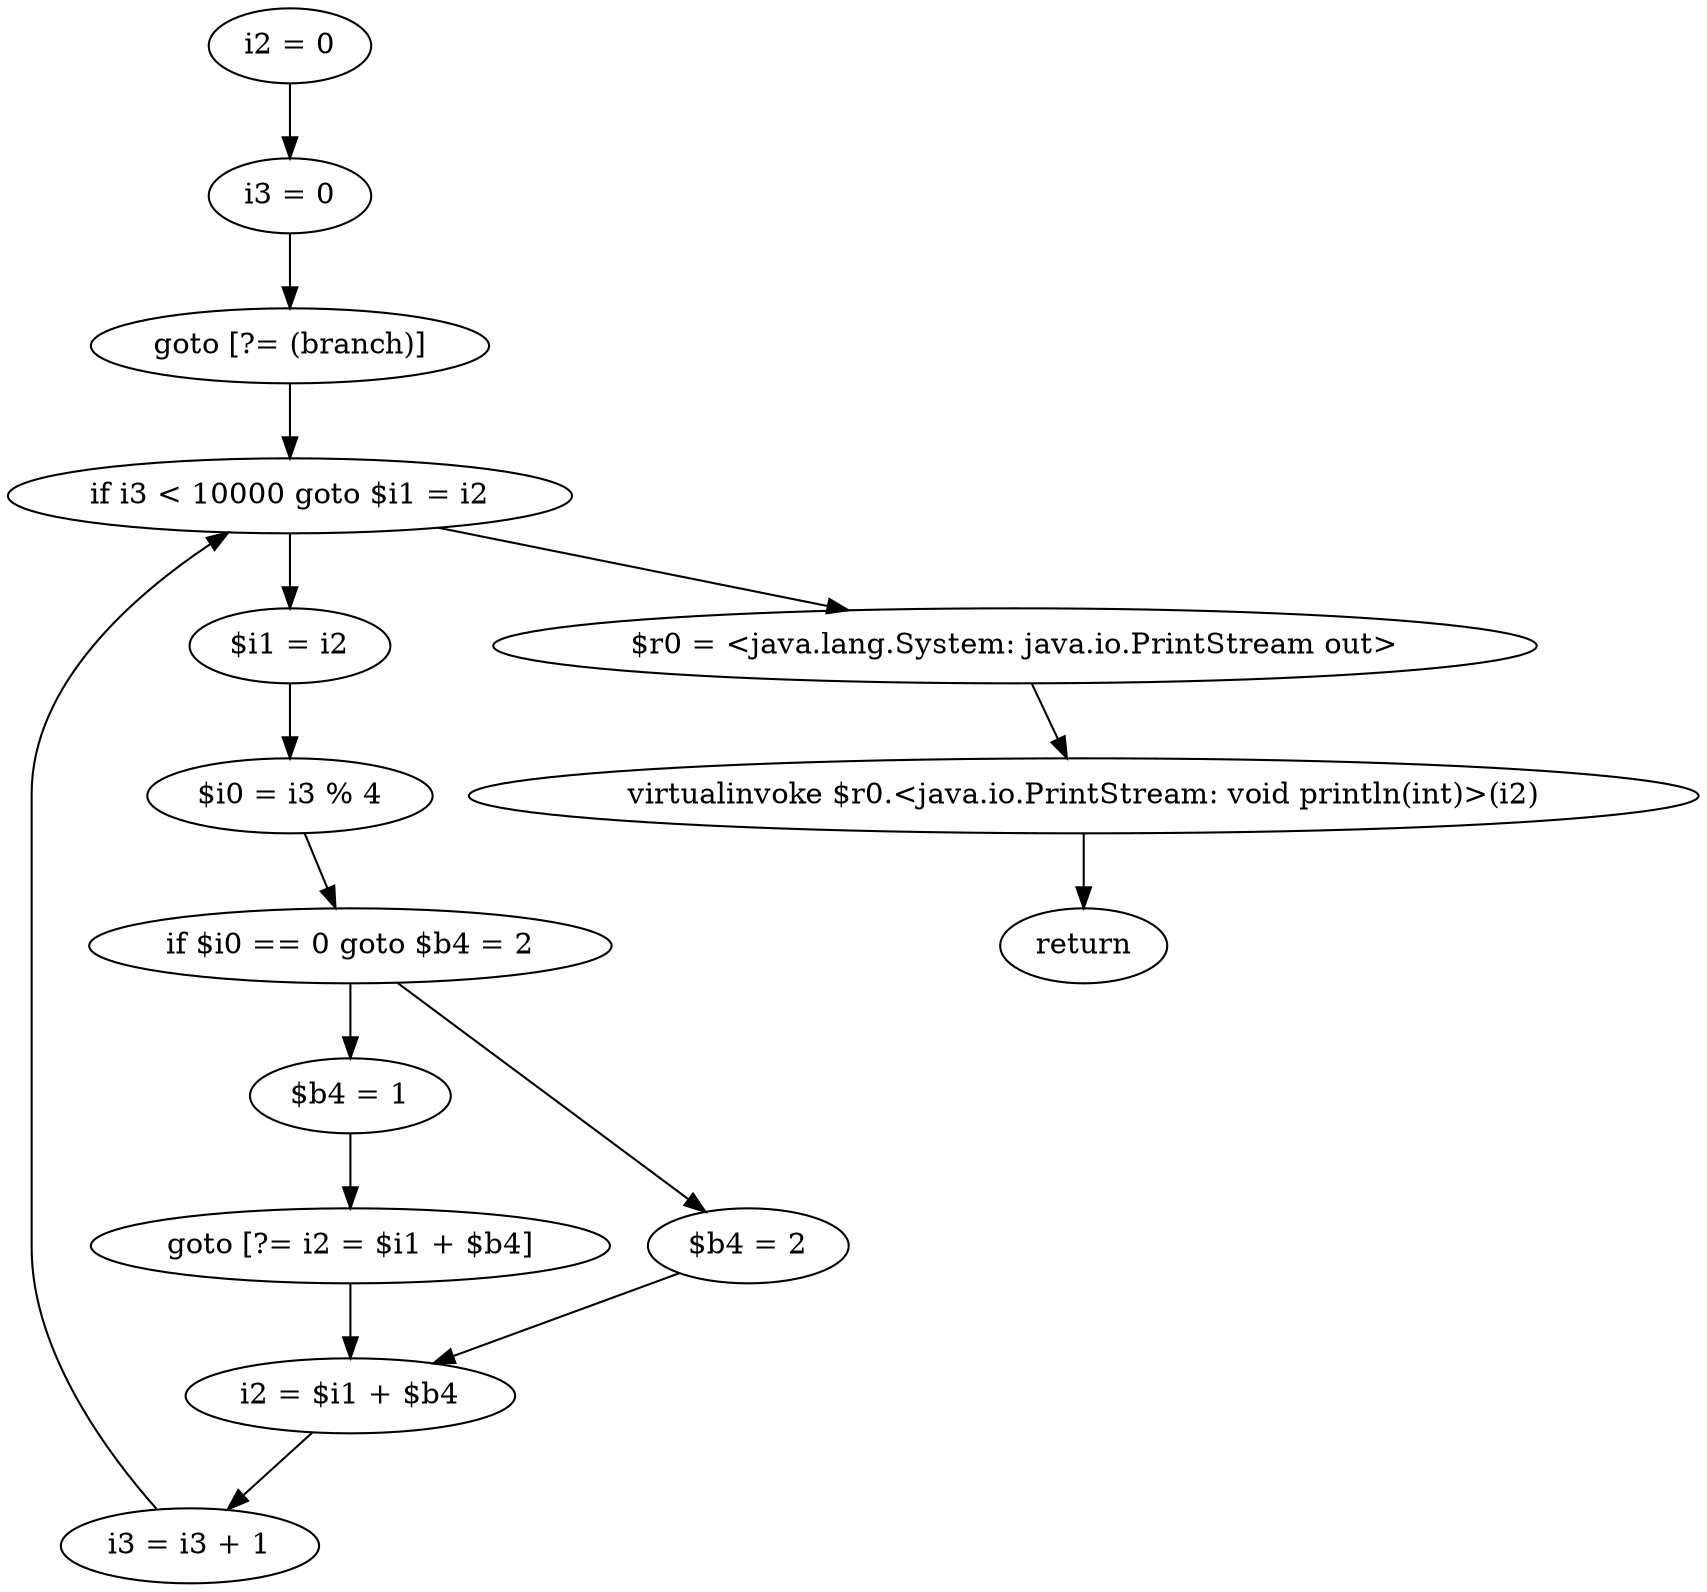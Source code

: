 digraph "unitGraph" {
    "i2 = 0"
    "i3 = 0"
    "goto [?= (branch)]"
    "$i1 = i2"
    "$i0 = i3 % 4"
    "if $i0 == 0 goto $b4 = 2"
    "$b4 = 1"
    "goto [?= i2 = $i1 + $b4]"
    "$b4 = 2"
    "i2 = $i1 + $b4"
    "i3 = i3 + 1"
    "if i3 < 10000 goto $i1 = i2"
    "$r0 = <java.lang.System: java.io.PrintStream out>"
    "virtualinvoke $r0.<java.io.PrintStream: void println(int)>(i2)"
    "return"
    "i2 = 0"->"i3 = 0";
    "i3 = 0"->"goto [?= (branch)]";
    "goto [?= (branch)]"->"if i3 < 10000 goto $i1 = i2";
    "$i1 = i2"->"$i0 = i3 % 4";
    "$i0 = i3 % 4"->"if $i0 == 0 goto $b4 = 2";
    "if $i0 == 0 goto $b4 = 2"->"$b4 = 1";
    "if $i0 == 0 goto $b4 = 2"->"$b4 = 2";
    "$b4 = 1"->"goto [?= i2 = $i1 + $b4]";
    "goto [?= i2 = $i1 + $b4]"->"i2 = $i1 + $b4";
    "$b4 = 2"->"i2 = $i1 + $b4";
    "i2 = $i1 + $b4"->"i3 = i3 + 1";
    "i3 = i3 + 1"->"if i3 < 10000 goto $i1 = i2";
    "if i3 < 10000 goto $i1 = i2"->"$r0 = <java.lang.System: java.io.PrintStream out>";
    "if i3 < 10000 goto $i1 = i2"->"$i1 = i2";
    "$r0 = <java.lang.System: java.io.PrintStream out>"->"virtualinvoke $r0.<java.io.PrintStream: void println(int)>(i2)";
    "virtualinvoke $r0.<java.io.PrintStream: void println(int)>(i2)"->"return";
}

